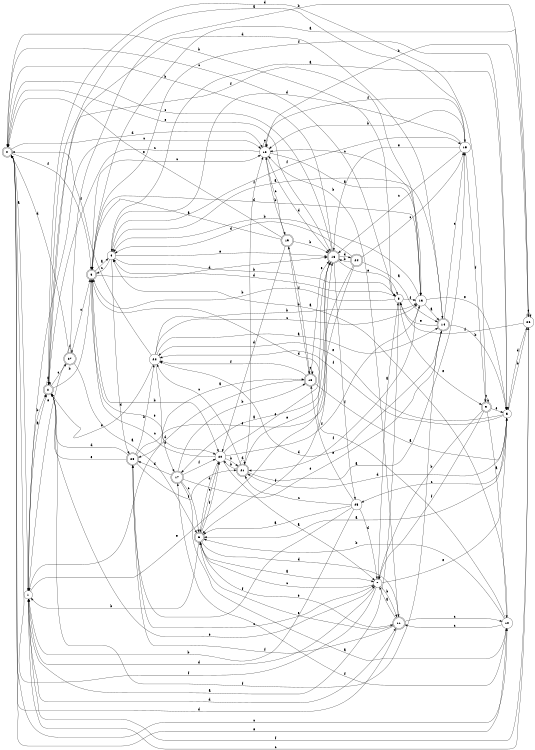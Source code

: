 digraph n23_3 {
__start0 [label="" shape="none"];

rankdir=LR;
size="8,5";

s0 [style="rounded,filled", color="black", fillcolor="white" shape="doublecircle", label="0"];
s1 [style="filled", color="black", fillcolor="white" shape="circle", label="1"];
s2 [style="rounded,filled", color="black", fillcolor="white" shape="doublecircle", label="2"];
s3 [style="rounded,filled", color="black", fillcolor="white" shape="doublecircle", label="3"];
s4 [style="filled", color="black", fillcolor="white" shape="circle", label="4"];
s5 [style="filled", color="black", fillcolor="white" shape="circle", label="5"];
s6 [style="rounded,filled", color="black", fillcolor="white" shape="doublecircle", label="6"];
s7 [style="filled", color="black", fillcolor="white" shape="circle", label="7"];
s8 [style="filled", color="black", fillcolor="white" shape="circle", label="8"];
s9 [style="rounded,filled", color="black", fillcolor="white" shape="doublecircle", label="9"];
s10 [style="filled", color="black", fillcolor="white" shape="circle", label="10"];
s11 [style="rounded,filled", color="black", fillcolor="white" shape="doublecircle", label="11"];
s12 [style="filled", color="black", fillcolor="white" shape="circle", label="12"];
s13 [style="filled", color="black", fillcolor="white" shape="circle", label="13"];
s14 [style="rounded,filled", color="black", fillcolor="white" shape="doublecircle", label="14"];
s15 [style="filled", color="black", fillcolor="white" shape="circle", label="15"];
s16 [style="rounded,filled", color="black", fillcolor="white" shape="doublecircle", label="16"];
s17 [style="rounded,filled", color="black", fillcolor="white" shape="doublecircle", label="17"];
s18 [style="rounded,filled", color="black", fillcolor="white" shape="doublecircle", label="18"];
s19 [style="rounded,filled", color="black", fillcolor="white" shape="doublecircle", label="19"];
s20 [style="filled", color="black", fillcolor="white" shape="circle", label="20"];
s21 [style="rounded,filled", color="black", fillcolor="white" shape="doublecircle", label="21"];
s22 [style="filled", color="black", fillcolor="white" shape="circle", label="22"];
s23 [style="rounded,filled", color="black", fillcolor="white" shape="doublecircle", label="23"];
s24 [style="rounded,filled", color="black", fillcolor="white" shape="doublecircle", label="24"];
s25 [style="filled", color="black", fillcolor="white" shape="circle", label="25"];
s26 [style="filled", color="black", fillcolor="white" shape="circle", label="26"];
s27 [style="rounded,filled", color="black", fillcolor="white" shape="doublecircle", label="27"];
s0 -> s1 [label="a"];
s0 -> s8 [label="b"];
s0 -> s10 [label="c"];
s0 -> s12 [label="d"];
s0 -> s16 [label="e"];
s0 -> s3 [label="f"];
s1 -> s2 [label="a"];
s1 -> s2 [label="b"];
s1 -> s12 [label="c"];
s1 -> s11 [label="d"];
s1 -> s16 [label="e"];
s1 -> s26 [label="f"];
s2 -> s2 [label="a"];
s2 -> s3 [label="b"];
s2 -> s27 [label="c"];
s2 -> s14 [label="d"];
s2 -> s7 [label="e"];
s2 -> s13 [label="f"];
s3 -> s4 [label="a"];
s3 -> s20 [label="b"];
s3 -> s12 [label="c"];
s3 -> s16 [label="d"];
s3 -> s20 [label="e"];
s3 -> s5 [label="f"];
s4 -> s5 [label="a"];
s4 -> s8 [label="b"];
s4 -> s3 [label="c"];
s4 -> s23 [label="d"];
s4 -> s16 [label="e"];
s4 -> s15 [label="f"];
s5 -> s6 [label="a"];
s5 -> s26 [label="b"];
s5 -> s25 [label="c"];
s5 -> s21 [label="d"];
s5 -> s22 [label="e"];
s5 -> s22 [label="f"];
s6 -> s7 [label="a"];
s6 -> s1 [label="b"];
s6 -> s20 [label="c"];
s6 -> s11 [label="d"];
s6 -> s11 [label="e"];
s6 -> s20 [label="f"];
s7 -> s8 [label="a"];
s7 -> s11 [label="b"];
s7 -> s6 [label="c"];
s7 -> s1 [label="d"];
s7 -> s5 [label="e"];
s7 -> s0 [label="f"];
s8 -> s1 [label="a"];
s8 -> s3 [label="b"];
s8 -> s0 [label="c"];
s8 -> s4 [label="d"];
s8 -> s9 [label="e"];
s8 -> s13 [label="f"];
s9 -> s10 [label="a"];
s9 -> s7 [label="b"];
s9 -> s9 [label="c"];
s9 -> s2 [label="d"];
s9 -> s5 [label="e"];
s9 -> s7 [label="f"];
s10 -> s4 [label="a"];
s10 -> s6 [label="b"];
s10 -> s11 [label="c"];
s10 -> s3 [label="d"];
s10 -> s0 [label="e"];
s10 -> s17 [label="f"];
s11 -> s7 [label="a"];
s11 -> s12 [label="b"];
s11 -> s10 [label="c"];
s11 -> s0 [label="d"];
s11 -> s6 [label="e"];
s11 -> s23 [label="f"];
s12 -> s13 [label="a"];
s12 -> s19 [label="b"];
s12 -> s2 [label="c"];
s12 -> s16 [label="d"];
s12 -> s12 [label="e"];
s12 -> s15 [label="f"];
s13 -> s14 [label="a"];
s13 -> s4 [label="b"];
s13 -> s12 [label="c"];
s13 -> s3 [label="d"];
s13 -> s5 [label="e"];
s13 -> s21 [label="f"];
s14 -> s4 [label="a"];
s14 -> s5 [label="b"];
s14 -> s15 [label="c"];
s14 -> s22 [label="d"];
s14 -> s8 [label="e"];
s14 -> s2 [label="f"];
s15 -> s2 [label="a"];
s15 -> s12 [label="b"];
s15 -> s16 [label="c"];
s15 -> s4 [label="d"];
s15 -> s16 [label="e"];
s15 -> s9 [label="f"];
s16 -> s17 [label="a"];
s16 -> s0 [label="b"];
s16 -> s0 [label="c"];
s16 -> s24 [label="d"];
s16 -> s8 [label="e"];
s16 -> s25 [label="f"];
s17 -> s10 [label="a"];
s17 -> s18 [label="b"];
s17 -> s6 [label="c"];
s17 -> s23 [label="d"];
s17 -> s14 [label="e"];
s17 -> s20 [label="f"];
s18 -> s5 [label="a"];
s18 -> s19 [label="b"];
s18 -> s18 [label="c"];
s18 -> s1 [label="d"];
s18 -> s16 [label="e"];
s18 -> s22 [label="f"];
s19 -> s3 [label="a"];
s19 -> s16 [label="b"];
s19 -> s12 [label="c"];
s19 -> s20 [label="d"];
s19 -> s0 [label="e"];
s19 -> s18 [label="f"];
s20 -> s7 [label="a"];
s20 -> s21 [label="b"];
s20 -> s3 [label="c"];
s20 -> s6 [label="d"];
s20 -> s16 [label="e"];
s20 -> s13 [label="f"];
s21 -> s15 [label="a"];
s21 -> s20 [label="b"];
s21 -> s22 [label="c"];
s21 -> s21 [label="d"];
s21 -> s16 [label="e"];
s21 -> s12 [label="f"];
s22 -> s14 [label="a"];
s22 -> s13 [label="b"];
s22 -> s13 [label="c"];
s22 -> s17 [label="d"];
s22 -> s2 [label="e"];
s22 -> s0 [label="f"];
s23 -> s18 [label="a"];
s23 -> s22 [label="b"];
s23 -> s7 [label="c"];
s23 -> s2 [label="d"];
s23 -> s2 [label="e"];
s23 -> s21 [label="f"];
s24 -> s14 [label="a"];
s24 -> s16 [label="b"];
s24 -> s15 [label="c"];
s24 -> s4 [label="d"];
s24 -> s23 [label="e"];
s24 -> s6 [label="f"];
s25 -> s6 [label="a"];
s25 -> s1 [label="b"];
s25 -> s21 [label="c"];
s25 -> s7 [label="d"];
s25 -> s18 [label="e"];
s25 -> s23 [label="f"];
s26 -> s3 [label="a"];
s26 -> s12 [label="b"];
s26 -> s1 [label="c"];
s26 -> s5 [label="d"];
s26 -> s26 [label="e"];
s26 -> s8 [label="f"];
s27 -> s6 [label="a"];
s27 -> s26 [label="b"];
s27 -> s3 [label="c"];
s27 -> s0 [label="d"];
s27 -> s1 [label="e"];
s27 -> s27 [label="f"];

}